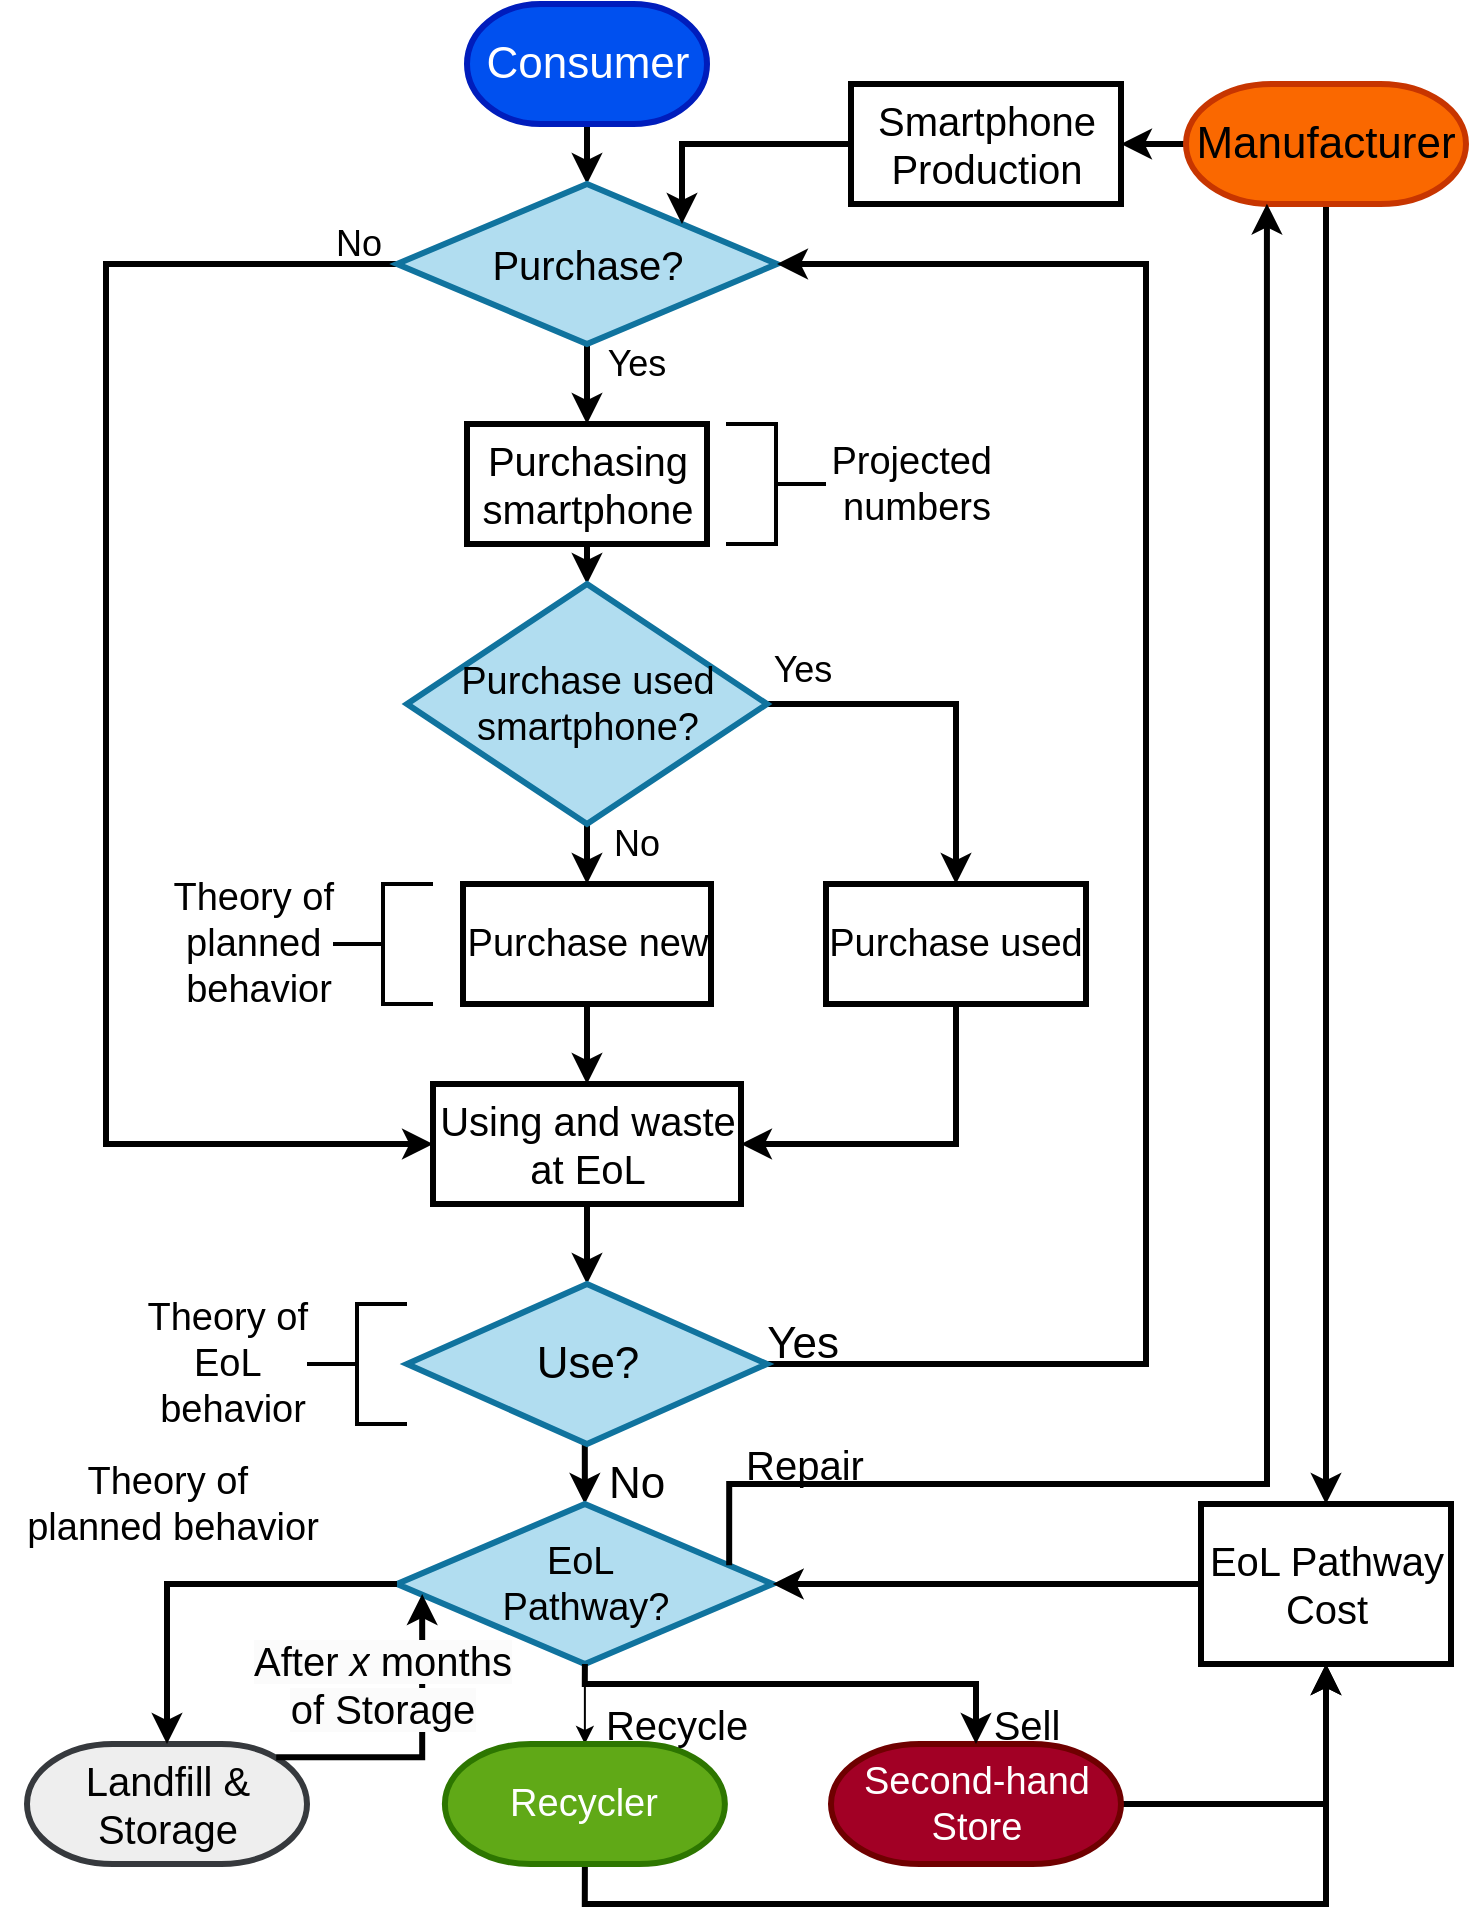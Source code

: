 <mxfile version="24.7.12">
  <diagram id="C5RBs43oDa-KdzZeNtuy" name="Page-1">
    <mxGraphModel dx="1562" dy="845" grid="1" gridSize="10" guides="1" tooltips="1" connect="1" arrows="1" fold="1" page="1" pageScale="1" pageWidth="827" pageHeight="1169" math="0" shadow="0">
      <root>
        <mxCell id="WIyWlLk6GJQsqaUBKTNV-0" />
        <mxCell id="WIyWlLk6GJQsqaUBKTNV-1" parent="WIyWlLk6GJQsqaUBKTNV-0" />
        <mxCell id="rPol7dPWqW4X3yRjaVga-19" style="edgeStyle=orthogonalEdgeStyle;rounded=0;orthogonalLoop=1;jettySize=auto;html=1;exitX=0.5;exitY=1;exitDx=0;exitDy=0;entryX=0.5;entryY=0;entryDx=0;entryDy=0;strokeWidth=3;" parent="WIyWlLk6GJQsqaUBKTNV-1" target="rPol7dPWqW4X3yRjaVga-2" edge="1">
          <mxGeometry relative="1" as="geometry">
            <mxPoint x="400.5" y="90" as="sourcePoint" />
          </mxGeometry>
        </mxCell>
        <mxCell id="rPol7dPWqW4X3yRjaVga-14" style="edgeStyle=orthogonalEdgeStyle;rounded=0;orthogonalLoop=1;jettySize=auto;html=1;exitX=0.5;exitY=1;exitDx=0;exitDy=0;entryX=0.5;entryY=0;entryDx=0;entryDy=0;strokeWidth=3;" parent="WIyWlLk6GJQsqaUBKTNV-1" source="rPol7dPWqW4X3yRjaVga-2" target="rPol7dPWqW4X3yRjaVga-4" edge="1">
          <mxGeometry relative="1" as="geometry" />
        </mxCell>
        <mxCell id="uwHh1gd3m4vf2tVDn3b9-7" style="edgeStyle=orthogonalEdgeStyle;rounded=0;orthogonalLoop=1;jettySize=auto;html=1;entryX=0;entryY=0.5;entryDx=0;entryDy=0;exitX=0;exitY=0.5;exitDx=0;exitDy=0;strokeWidth=3;" edge="1" parent="WIyWlLk6GJQsqaUBKTNV-1" source="rPol7dPWqW4X3yRjaVga-2" target="rPol7dPWqW4X3yRjaVga-7">
          <mxGeometry relative="1" as="geometry">
            <Array as="points">
              <mxPoint x="160" y="160" />
              <mxPoint x="160" y="600" />
            </Array>
          </mxGeometry>
        </mxCell>
        <mxCell id="rPol7dPWqW4X3yRjaVga-2" value="&lt;font style=&quot;font-size: 20px;&quot;&gt;Purchase?&lt;/font&gt;" style="rhombus;whiteSpace=wrap;html=1;fontSize=20;strokeWidth=3;fillColor=#b1ddf0;strokeColor=#10739e;" parent="WIyWlLk6GJQsqaUBKTNV-1" vertex="1">
          <mxGeometry x="305.5" y="120" width="190" height="80" as="geometry" />
        </mxCell>
        <mxCell id="rPol7dPWqW4X3yRjaVga-12" style="edgeStyle=orthogonalEdgeStyle;rounded=0;orthogonalLoop=1;jettySize=auto;html=1;exitX=0.5;exitY=1;exitDx=0;exitDy=0;entryX=1;entryY=0.5;entryDx=0;entryDy=0;strokeWidth=3;" parent="WIyWlLk6GJQsqaUBKTNV-1" source="rPol7dPWqW4X3yRjaVga-3" target="rPol7dPWqW4X3yRjaVga-7" edge="1">
          <mxGeometry relative="1" as="geometry" />
        </mxCell>
        <mxCell id="rPol7dPWqW4X3yRjaVga-3" value="&lt;font style=&quot;font-size: 19px;&quot;&gt;Purchase used&lt;/font&gt;" style="rounded=0;whiteSpace=wrap;html=1;fontSize=19;strokeWidth=3;" parent="WIyWlLk6GJQsqaUBKTNV-1" vertex="1">
          <mxGeometry x="520" y="470" width="130" height="60" as="geometry" />
        </mxCell>
        <mxCell id="rPol7dPWqW4X3yRjaVga-15" style="edgeStyle=orthogonalEdgeStyle;rounded=0;orthogonalLoop=1;jettySize=auto;html=1;exitX=0.5;exitY=1;exitDx=0;exitDy=0;entryX=0.5;entryY=0;entryDx=0;entryDy=0;strokeWidth=3;" parent="WIyWlLk6GJQsqaUBKTNV-1" source="rPol7dPWqW4X3yRjaVga-4" target="rPol7dPWqW4X3yRjaVga-5" edge="1">
          <mxGeometry relative="1" as="geometry" />
        </mxCell>
        <mxCell id="rPol7dPWqW4X3yRjaVga-4" value="Purchasing smartphone" style="rounded=0;whiteSpace=wrap;html=1;fontSize=20;strokeWidth=3;" parent="WIyWlLk6GJQsqaUBKTNV-1" vertex="1">
          <mxGeometry x="340.5" y="240" width="120" height="60" as="geometry" />
        </mxCell>
        <mxCell id="rPol7dPWqW4X3yRjaVga-8" style="edgeStyle=orthogonalEdgeStyle;rounded=0;orthogonalLoop=1;jettySize=auto;html=1;exitX=0.5;exitY=1;exitDx=0;exitDy=0;entryX=0.5;entryY=0;entryDx=0;entryDy=0;strokeWidth=3;" parent="WIyWlLk6GJQsqaUBKTNV-1" source="rPol7dPWqW4X3yRjaVga-5" target="rPol7dPWqW4X3yRjaVga-6" edge="1">
          <mxGeometry relative="1" as="geometry" />
        </mxCell>
        <mxCell id="rPol7dPWqW4X3yRjaVga-9" style="edgeStyle=orthogonalEdgeStyle;rounded=0;orthogonalLoop=1;jettySize=auto;html=1;exitX=1;exitY=0.5;exitDx=0;exitDy=0;strokeWidth=3;" parent="WIyWlLk6GJQsqaUBKTNV-1" source="rPol7dPWqW4X3yRjaVga-5" target="rPol7dPWqW4X3yRjaVga-3" edge="1">
          <mxGeometry relative="1" as="geometry" />
        </mxCell>
        <mxCell id="rPol7dPWqW4X3yRjaVga-5" value="&lt;div style=&quot;font-size: 19px;&quot;&gt;&lt;span style=&quot;font-size: 19px; background-color: initial;&quot;&gt;Purchase used smartphone?&lt;/span&gt;&lt;br style=&quot;font-size: 19px;&quot;&gt;&lt;/div&gt;" style="rhombus;whiteSpace=wrap;html=1;fontSize=19;strokeWidth=3;fillColor=#b1ddf0;strokeColor=#10739e;" parent="WIyWlLk6GJQsqaUBKTNV-1" vertex="1">
          <mxGeometry x="310.5" y="320" width="180" height="120" as="geometry" />
        </mxCell>
        <mxCell id="rPol7dPWqW4X3yRjaVga-11" style="edgeStyle=orthogonalEdgeStyle;rounded=0;orthogonalLoop=1;jettySize=auto;html=1;exitX=0.5;exitY=1;exitDx=0;exitDy=0;entryX=0.5;entryY=0;entryDx=0;entryDy=0;strokeWidth=3;" parent="WIyWlLk6GJQsqaUBKTNV-1" source="rPol7dPWqW4X3yRjaVga-6" target="rPol7dPWqW4X3yRjaVga-7" edge="1">
          <mxGeometry relative="1" as="geometry" />
        </mxCell>
        <mxCell id="rPol7dPWqW4X3yRjaVga-6" value="&lt;font style=&quot;font-size: 19px;&quot;&gt;Purchase new&lt;/font&gt;" style="rounded=0;whiteSpace=wrap;html=1;fontSize=19;strokeWidth=3;" parent="WIyWlLk6GJQsqaUBKTNV-1" vertex="1">
          <mxGeometry x="338.5" y="470" width="124" height="60" as="geometry" />
        </mxCell>
        <mxCell id="rPol7dPWqW4X3yRjaVga-21" style="edgeStyle=orthogonalEdgeStyle;rounded=0;orthogonalLoop=1;jettySize=auto;html=1;exitX=0.5;exitY=1;exitDx=0;exitDy=0;strokeWidth=3;" parent="WIyWlLk6GJQsqaUBKTNV-1" source="rPol7dPWqW4X3yRjaVga-7" target="rPol7dPWqW4X3yRjaVga-17" edge="1">
          <mxGeometry relative="1" as="geometry" />
        </mxCell>
        <mxCell id="rPol7dPWqW4X3yRjaVga-7" value="&lt;font style=&quot;font-size: 20px;&quot;&gt;Using and waste at EoL&lt;/font&gt;" style="rounded=0;whiteSpace=wrap;html=1;fontSize=20;strokeWidth=3;" parent="WIyWlLk6GJQsqaUBKTNV-1" vertex="1">
          <mxGeometry x="323.5" y="570" width="154" height="60" as="geometry" />
        </mxCell>
        <mxCell id="rPol7dPWqW4X3yRjaVga-18" style="edgeStyle=orthogonalEdgeStyle;rounded=0;orthogonalLoop=1;jettySize=auto;html=1;exitX=1;exitY=0.5;exitDx=0;exitDy=0;entryX=1;entryY=0.5;entryDx=0;entryDy=0;strokeWidth=3;" parent="WIyWlLk6GJQsqaUBKTNV-1" source="rPol7dPWqW4X3yRjaVga-17" target="rPol7dPWqW4X3yRjaVga-2" edge="1">
          <mxGeometry relative="1" as="geometry">
            <Array as="points">
              <mxPoint x="680" y="710" />
              <mxPoint x="680" y="160" />
            </Array>
          </mxGeometry>
        </mxCell>
        <mxCell id="rPol7dPWqW4X3yRjaVga-23" style="edgeStyle=orthogonalEdgeStyle;rounded=0;orthogonalLoop=1;jettySize=auto;html=1;exitX=0.5;exitY=1;exitDx=0;exitDy=0;entryX=0.5;entryY=0;entryDx=0;entryDy=0;strokeWidth=3;" parent="WIyWlLk6GJQsqaUBKTNV-1" source="rPol7dPWqW4X3yRjaVga-17" target="rPol7dPWqW4X3yRjaVga-22" edge="1">
          <mxGeometry relative="1" as="geometry" />
        </mxCell>
        <mxCell id="rPol7dPWqW4X3yRjaVga-17" value="&lt;div style=&quot;font-size: 22px;&quot;&gt;&lt;span style=&quot;font-size: 22px; background-color: initial;&quot;&gt;Use?&lt;/span&gt;&lt;br style=&quot;font-size: 22px;&quot;&gt;&lt;/div&gt;" style="rhombus;whiteSpace=wrap;html=1;fontSize=22;strokeWidth=3;fillColor=#b1ddf0;strokeColor=#10739e;" parent="WIyWlLk6GJQsqaUBKTNV-1" vertex="1">
          <mxGeometry x="310.5" y="670" width="180" height="80" as="geometry" />
        </mxCell>
        <mxCell id="rPol7dPWqW4X3yRjaVga-20" value="&lt;font style=&quot;font-size: 22px;&quot;&gt;Yes&lt;/font&gt;" style="text;html=1;align=center;verticalAlign=middle;resizable=0;points=[];autosize=1;strokeColor=none;fillColor=none;" parent="WIyWlLk6GJQsqaUBKTNV-1" vertex="1">
          <mxGeometry x="477.5" y="680" width="60" height="40" as="geometry" />
        </mxCell>
        <mxCell id="rPol7dPWqW4X3yRjaVga-27" style="edgeStyle=orthogonalEdgeStyle;rounded=0;orthogonalLoop=1;jettySize=auto;html=1;exitX=0.5;exitY=1;exitDx=0;exitDy=0;entryX=0.5;entryY=0;entryDx=0;entryDy=0;entryPerimeter=0;" parent="WIyWlLk6GJQsqaUBKTNV-1" source="rPol7dPWqW4X3yRjaVga-22" edge="1" target="uwHh1gd3m4vf2tVDn3b9-22">
          <mxGeometry relative="1" as="geometry">
            <mxPoint x="399.44" y="890" as="targetPoint" />
          </mxGeometry>
        </mxCell>
        <mxCell id="rPol7dPWqW4X3yRjaVga-22" value="&lt;div style=&quot;font-size: 19px;&quot;&gt;&lt;span style=&quot;font-size: 19px; background-color: initial;&quot;&gt;EoL&amp;nbsp;&lt;/span&gt;&lt;/div&gt;&lt;div style=&quot;font-size: 19px;&quot;&gt;&lt;span style=&quot;font-size: 19px; background-color: initial;&quot;&gt;Pathway?&lt;/span&gt;&lt;br style=&quot;font-size: 19px;&quot;&gt;&lt;/div&gt;" style="rhombus;whiteSpace=wrap;html=1;fontSize=19;strokeWidth=3;fillColor=#b1ddf0;strokeColor=#10739e;" parent="WIyWlLk6GJQsqaUBKTNV-1" vertex="1">
          <mxGeometry x="305.5" y="780" width="187.88" height="80" as="geometry" />
        </mxCell>
        <mxCell id="uwHh1gd3m4vf2tVDn3b9-0" value="&lt;span style=&quot;color: rgb(255, 255, 255); font-size: 22px;&quot;&gt;Consumer&lt;/span&gt;" style="strokeWidth=3;html=1;shape=mxgraph.flowchart.terminator;whiteSpace=wrap;fillColor=#0050ef;strokeColor=#001DBC;fontColor=#ffffff;" vertex="1" parent="WIyWlLk6GJQsqaUBKTNV-1">
          <mxGeometry x="340.5" y="30" width="120" height="60" as="geometry" />
        </mxCell>
        <mxCell id="uwHh1gd3m4vf2tVDn3b9-1" value="" style="strokeWidth=2;html=1;shape=mxgraph.flowchart.annotation_2;align=left;labelPosition=right;pointerEvents=1;rotation=-180;" vertex="1" parent="WIyWlLk6GJQsqaUBKTNV-1">
          <mxGeometry x="470" y="240" width="50" height="60" as="geometry" />
        </mxCell>
        <mxCell id="uwHh1gd3m4vf2tVDn3b9-2" value="&lt;font style=&quot;font-size: 19px;&quot;&gt;Projected&amp;nbsp;&lt;/font&gt;&lt;div style=&quot;font-size: 19px;&quot;&gt;&lt;font style=&quot;font-size: 19px;&quot;&gt;numbers&lt;/font&gt;&lt;/div&gt;" style="text;html=1;align=center;verticalAlign=middle;resizable=0;points=[];autosize=1;strokeColor=none;fillColor=none;" vertex="1" parent="WIyWlLk6GJQsqaUBKTNV-1">
          <mxGeometry x="510.25" y="240" width="110" height="60" as="geometry" />
        </mxCell>
        <mxCell id="uwHh1gd3m4vf2tVDn3b9-3" value="&lt;font style=&quot;font-size: 18px;&quot;&gt;Yes&lt;/font&gt;" style="text;html=1;align=center;verticalAlign=middle;resizable=0;points=[];autosize=1;strokeColor=none;fillColor=none;" vertex="1" parent="WIyWlLk6GJQsqaUBKTNV-1">
          <mxGeometry x="482.5" y="343" width="50" height="40" as="geometry" />
        </mxCell>
        <mxCell id="uwHh1gd3m4vf2tVDn3b9-4" value="&lt;font style=&quot;font-size: 18px;&quot;&gt;No&lt;/font&gt;" style="text;html=1;align=center;verticalAlign=middle;resizable=0;points=[];autosize=1;strokeColor=none;fillColor=none;" vertex="1" parent="WIyWlLk6GJQsqaUBKTNV-1">
          <mxGeometry x="400" y="430" width="50" height="40" as="geometry" />
        </mxCell>
        <mxCell id="uwHh1gd3m4vf2tVDn3b9-5" value="" style="strokeWidth=2;html=1;shape=mxgraph.flowchart.annotation_2;align=left;labelPosition=right;pointerEvents=1;" vertex="1" parent="WIyWlLk6GJQsqaUBKTNV-1">
          <mxGeometry x="273.5" y="470" width="50" height="60" as="geometry" />
        </mxCell>
        <mxCell id="uwHh1gd3m4vf2tVDn3b9-6" value="&lt;span style=&quot;font-size: 19px;&quot;&gt;Theory of&amp;nbsp;&lt;br&gt;planned&amp;nbsp;&lt;/span&gt;&lt;div&gt;&lt;span style=&quot;font-size: 19px;&quot;&gt;behavior&lt;/span&gt;&lt;/div&gt;" style="text;html=1;align=center;verticalAlign=middle;resizable=0;points=[];autosize=1;strokeColor=none;fillColor=none;" vertex="1" parent="WIyWlLk6GJQsqaUBKTNV-1">
          <mxGeometry x="180.75" y="460" width="110" height="80" as="geometry" />
        </mxCell>
        <mxCell id="uwHh1gd3m4vf2tVDn3b9-8" value="&lt;font style=&quot;font-size: 18px;&quot;&gt;Yes&lt;/font&gt;" style="text;html=1;align=center;verticalAlign=middle;resizable=0;points=[];autosize=1;strokeColor=none;fillColor=none;" vertex="1" parent="WIyWlLk6GJQsqaUBKTNV-1">
          <mxGeometry x="400" y="190" width="50" height="40" as="geometry" />
        </mxCell>
        <mxCell id="uwHh1gd3m4vf2tVDn3b9-9" value="&lt;font style=&quot;font-size: 18px;&quot;&gt;No&lt;/font&gt;" style="text;html=1;align=center;verticalAlign=middle;resizable=0;points=[];autosize=1;strokeColor=none;fillColor=none;" vertex="1" parent="WIyWlLk6GJQsqaUBKTNV-1">
          <mxGeometry x="260.5" y="130" width="50" height="40" as="geometry" />
        </mxCell>
        <mxCell id="uwHh1gd3m4vf2tVDn3b9-11" value="&lt;font style=&quot;font-size: 22px;&quot;&gt;No&lt;/font&gt;" style="text;html=1;align=center;verticalAlign=middle;resizable=0;points=[];autosize=1;strokeColor=none;fillColor=none;" vertex="1" parent="WIyWlLk6GJQsqaUBKTNV-1">
          <mxGeometry x="400" y="750" width="50" height="40" as="geometry" />
        </mxCell>
        <mxCell id="uwHh1gd3m4vf2tVDn3b9-12" value="" style="strokeWidth=2;html=1;shape=mxgraph.flowchart.annotation_2;align=left;labelPosition=right;pointerEvents=1;" vertex="1" parent="WIyWlLk6GJQsqaUBKTNV-1">
          <mxGeometry x="260.5" y="680" width="50" height="60" as="geometry" />
        </mxCell>
        <mxCell id="uwHh1gd3m4vf2tVDn3b9-13" value="&lt;span style=&quot;font-size: 19px;&quot;&gt;Theory of&amp;nbsp;&lt;br&gt;EoL&amp;nbsp;&lt;/span&gt;&lt;div&gt;&lt;span style=&quot;font-size: 19px;&quot;&gt;behavior&lt;/span&gt;&lt;/div&gt;" style="text;html=1;align=center;verticalAlign=middle;resizable=0;points=[];autosize=1;strokeColor=none;fillColor=none;" vertex="1" parent="WIyWlLk6GJQsqaUBKTNV-1">
          <mxGeometry x="167.75" y="670" width="110" height="80" as="geometry" />
        </mxCell>
        <mxCell id="uwHh1gd3m4vf2tVDn3b9-21" value="&lt;span style=&quot;font-size: 20px;&quot;&gt;Landfill &amp;amp; Storage&lt;/span&gt;" style="strokeWidth=3;html=1;shape=mxgraph.flowchart.terminator;whiteSpace=wrap;fontSize=20;fillColor=#eeeeee;strokeColor=#36393d;" vertex="1" parent="WIyWlLk6GJQsqaUBKTNV-1">
          <mxGeometry x="120.5" y="900" width="140" height="60" as="geometry" />
        </mxCell>
        <mxCell id="uwHh1gd3m4vf2tVDn3b9-31" style="edgeStyle=orthogonalEdgeStyle;rounded=0;orthogonalLoop=1;jettySize=auto;html=1;exitX=1;exitY=0.5;exitDx=0;exitDy=0;exitPerimeter=0;strokeWidth=3;" edge="1" parent="WIyWlLk6GJQsqaUBKTNV-1" source="uwHh1gd3m4vf2tVDn3b9-36" target="uwHh1gd3m4vf2tVDn3b9-29">
          <mxGeometry relative="1" as="geometry" />
        </mxCell>
        <mxCell id="uwHh1gd3m4vf2tVDn3b9-48" style="edgeStyle=orthogonalEdgeStyle;rounded=0;orthogonalLoop=1;jettySize=auto;html=1;exitX=0.5;exitY=1;exitDx=0;exitDy=0;exitPerimeter=0;entryX=0.5;entryY=1;entryDx=0;entryDy=0;strokeWidth=3;" edge="1" parent="WIyWlLk6GJQsqaUBKTNV-1" source="uwHh1gd3m4vf2tVDn3b9-22" target="uwHh1gd3m4vf2tVDn3b9-29">
          <mxGeometry relative="1" as="geometry">
            <mxPoint x="830" y="870" as="targetPoint" />
          </mxGeometry>
        </mxCell>
        <mxCell id="uwHh1gd3m4vf2tVDn3b9-22" value="&lt;font style=&quot;font-size: 19px;&quot;&gt;Recycler&lt;/font&gt;" style="strokeWidth=3;html=1;shape=mxgraph.flowchart.terminator;whiteSpace=wrap;fillColor=#60a917;fontColor=#ffffff;strokeColor=#2D7600;" vertex="1" parent="WIyWlLk6GJQsqaUBKTNV-1">
          <mxGeometry x="329.44" y="900" width="140" height="60" as="geometry" />
        </mxCell>
        <mxCell id="uwHh1gd3m4vf2tVDn3b9-27" style="edgeStyle=orthogonalEdgeStyle;rounded=0;orthogonalLoop=1;jettySize=auto;html=1;exitX=0;exitY=0.5;exitDx=0;exitDy=0;exitPerimeter=0;entryX=1;entryY=0.5;entryDx=0;entryDy=0;strokeWidth=3;" edge="1" parent="WIyWlLk6GJQsqaUBKTNV-1" source="uwHh1gd3m4vf2tVDn3b9-24" target="uwHh1gd3m4vf2tVDn3b9-26">
          <mxGeometry relative="1" as="geometry" />
        </mxCell>
        <mxCell id="uwHh1gd3m4vf2tVDn3b9-60" style="edgeStyle=orthogonalEdgeStyle;rounded=0;orthogonalLoop=1;jettySize=auto;html=1;entryX=0.5;entryY=0;entryDx=0;entryDy=0;strokeWidth=3;" edge="1" parent="WIyWlLk6GJQsqaUBKTNV-1" source="uwHh1gd3m4vf2tVDn3b9-24" target="uwHh1gd3m4vf2tVDn3b9-29">
          <mxGeometry relative="1" as="geometry" />
        </mxCell>
        <mxCell id="uwHh1gd3m4vf2tVDn3b9-24" value="&lt;span style=&quot;font-size: 22px;&quot;&gt;Manufacturer&lt;/span&gt;" style="strokeWidth=3;html=1;shape=mxgraph.flowchart.terminator;whiteSpace=wrap;fillColor=#fa6800;fontColor=#000000;strokeColor=#C73500;" vertex="1" parent="WIyWlLk6GJQsqaUBKTNV-1">
          <mxGeometry x="700" y="70" width="140" height="60" as="geometry" />
        </mxCell>
        <mxCell id="uwHh1gd3m4vf2tVDn3b9-28" style="edgeStyle=orthogonalEdgeStyle;rounded=0;orthogonalLoop=1;jettySize=auto;html=1;exitX=0;exitY=0.5;exitDx=0;exitDy=0;entryX=1;entryY=0;entryDx=0;entryDy=0;strokeWidth=3;" edge="1" parent="WIyWlLk6GJQsqaUBKTNV-1" source="uwHh1gd3m4vf2tVDn3b9-26" target="rPol7dPWqW4X3yRjaVga-2">
          <mxGeometry relative="1" as="geometry">
            <Array as="points">
              <mxPoint x="448" y="100" />
            </Array>
          </mxGeometry>
        </mxCell>
        <mxCell id="uwHh1gd3m4vf2tVDn3b9-26" value="Smartphone Production" style="rounded=0;whiteSpace=wrap;html=1;fontSize=20;strokeWidth=3;" vertex="1" parent="WIyWlLk6GJQsqaUBKTNV-1">
          <mxGeometry x="532.5" y="70" width="135" height="60" as="geometry" />
        </mxCell>
        <mxCell id="uwHh1gd3m4vf2tVDn3b9-55" style="edgeStyle=orthogonalEdgeStyle;rounded=0;orthogonalLoop=1;jettySize=auto;html=1;strokeWidth=3;" edge="1" parent="WIyWlLk6GJQsqaUBKTNV-1" source="uwHh1gd3m4vf2tVDn3b9-29" target="rPol7dPWqW4X3yRjaVga-22">
          <mxGeometry relative="1" as="geometry" />
        </mxCell>
        <mxCell id="uwHh1gd3m4vf2tVDn3b9-29" value="&lt;span style=&quot;font-size: 20px;&quot;&gt;EoL Pathway Cost&lt;/span&gt;" style="rounded=0;whiteSpace=wrap;html=1;fontSize=20;strokeWidth=3;" vertex="1" parent="WIyWlLk6GJQsqaUBKTNV-1">
          <mxGeometry x="707.5" y="780" width="125" height="80" as="geometry" />
        </mxCell>
        <mxCell id="uwHh1gd3m4vf2tVDn3b9-34" value="&lt;font style=&quot;font-size: 20px;&quot;&gt;Repair&lt;/font&gt;" style="text;html=1;align=center;verticalAlign=middle;resizable=0;points=[];autosize=1;strokeColor=none;fillColor=none;" vertex="1" parent="WIyWlLk6GJQsqaUBKTNV-1">
          <mxGeometry x="469.44" y="740" width="80" height="40" as="geometry" />
        </mxCell>
        <mxCell id="uwHh1gd3m4vf2tVDn3b9-35" value="&lt;font style=&quot;font-size: 20px;&quot;&gt;Recycle&lt;/font&gt;" style="text;html=1;align=center;verticalAlign=middle;resizable=0;points=[];autosize=1;strokeColor=none;fillColor=none;" vertex="1" parent="WIyWlLk6GJQsqaUBKTNV-1">
          <mxGeometry x="400" y="870" width="90" height="40" as="geometry" />
        </mxCell>
        <mxCell id="uwHh1gd3m4vf2tVDn3b9-36" value="&lt;span style=&quot;font-size: 19px;&quot;&gt;Second-hand Store&lt;/span&gt;" style="strokeWidth=3;html=1;shape=mxgraph.flowchart.terminator;whiteSpace=wrap;fillColor=#a20025;fontColor=#ffffff;strokeColor=#6F0000;fontSize=19;" vertex="1" parent="WIyWlLk6GJQsqaUBKTNV-1">
          <mxGeometry x="522.5" y="900" width="145" height="60" as="geometry" />
        </mxCell>
        <mxCell id="uwHh1gd3m4vf2tVDn3b9-40" style="edgeStyle=orthogonalEdgeStyle;rounded=0;orthogonalLoop=1;jettySize=auto;html=1;exitX=0;exitY=0.5;exitDx=0;exitDy=0;entryX=0.5;entryY=0;entryDx=0;entryDy=0;entryPerimeter=0;strokeWidth=3;" edge="1" parent="WIyWlLk6GJQsqaUBKTNV-1" source="rPol7dPWqW4X3yRjaVga-22" target="uwHh1gd3m4vf2tVDn3b9-21">
          <mxGeometry relative="1" as="geometry" />
        </mxCell>
        <mxCell id="uwHh1gd3m4vf2tVDn3b9-42" style="edgeStyle=orthogonalEdgeStyle;rounded=0;orthogonalLoop=1;jettySize=auto;html=1;exitX=0.89;exitY=0.11;exitDx=0;exitDy=0;exitPerimeter=0;entryX=0.067;entryY=0.563;entryDx=0;entryDy=0;entryPerimeter=0;strokeWidth=3;" edge="1" parent="WIyWlLk6GJQsqaUBKTNV-1" source="uwHh1gd3m4vf2tVDn3b9-21" target="rPol7dPWqW4X3yRjaVga-22">
          <mxGeometry relative="1" as="geometry" />
        </mxCell>
        <mxCell id="uwHh1gd3m4vf2tVDn3b9-44" value="" style="endArrow=classic;html=1;rounded=0;entryX=0.5;entryY=0;entryDx=0;entryDy=0;entryPerimeter=0;exitX=0.5;exitY=1;exitDx=0;exitDy=0;edgeStyle=orthogonalEdgeStyle;strokeWidth=3;" edge="1" parent="WIyWlLk6GJQsqaUBKTNV-1" source="rPol7dPWqW4X3yRjaVga-22" target="uwHh1gd3m4vf2tVDn3b9-36">
          <mxGeometry width="50" height="50" relative="1" as="geometry">
            <mxPoint x="390" y="800" as="sourcePoint" />
            <mxPoint x="440" y="750" as="targetPoint" />
            <Array as="points">
              <mxPoint x="399" y="870" />
              <mxPoint x="595" y="870" />
            </Array>
          </mxGeometry>
        </mxCell>
        <mxCell id="uwHh1gd3m4vf2tVDn3b9-47" value="&lt;font style=&quot;font-size: 20px;&quot;&gt;Sell&lt;/font&gt;" style="text;html=1;align=center;verticalAlign=middle;resizable=0;points=[];autosize=1;strokeColor=none;fillColor=none;" vertex="1" parent="WIyWlLk6GJQsqaUBKTNV-1">
          <mxGeometry x="590" y="870" width="60" height="40" as="geometry" />
        </mxCell>
        <mxCell id="uwHh1gd3m4vf2tVDn3b9-53" style="edgeStyle=orthogonalEdgeStyle;rounded=0;orthogonalLoop=1;jettySize=auto;html=1;exitX=0.884;exitY=0.383;exitDx=0;exitDy=0;entryX=0.289;entryY=0.997;entryDx=0;entryDy=0;entryPerimeter=0;strokeWidth=3;exitPerimeter=0;" edge="1" parent="WIyWlLk6GJQsqaUBKTNV-1" source="rPol7dPWqW4X3yRjaVga-22" target="uwHh1gd3m4vf2tVDn3b9-24">
          <mxGeometry relative="1" as="geometry">
            <Array as="points">
              <mxPoint x="472" y="770" />
              <mxPoint x="741" y="770" />
            </Array>
          </mxGeometry>
        </mxCell>
        <mxCell id="uwHh1gd3m4vf2tVDn3b9-57" value="&lt;span style=&quot;font-size: 19px;&quot;&gt;Theory of&amp;nbsp;&lt;/span&gt;&lt;div&gt;&lt;span style=&quot;font-size: 19px;&quot;&gt;planned&amp;nbsp;&lt;/span&gt;&lt;span style=&quot;font-size: 19px; background-color: initial;&quot;&gt;behavior&lt;/span&gt;&lt;/div&gt;" style="text;html=1;align=center;verticalAlign=middle;resizable=0;points=[];autosize=1;strokeColor=none;fillColor=none;" vertex="1" parent="WIyWlLk6GJQsqaUBKTNV-1">
          <mxGeometry x="107.75" y="750" width="170" height="60" as="geometry" />
        </mxCell>
        <mxCell id="uwHh1gd3m4vf2tVDn3b9-63" value="&lt;span style=&quot;color: rgb(0, 0, 0); font-family: Helvetica; font-size: 20px; font-style: normal; font-variant-ligatures: normal; font-variant-caps: normal; font-weight: 400; letter-spacing: normal; orphans: 2; text-indent: 0px; text-transform: none; widows: 2; word-spacing: 0px; -webkit-text-stroke-width: 0px; white-space: normal; background-color: rgb(251, 251, 251); text-decoration-thickness: initial; text-decoration-style: initial; text-decoration-color: initial; float: none; display: inline !important;&quot;&gt;After &lt;/span&gt;&lt;span style=&quot;color: rgb(0, 0, 0); font-family: Helvetica; font-size: 20px; font-variant-ligatures: normal; font-variant-caps: normal; font-weight: 400; letter-spacing: normal; orphans: 2; text-indent: 0px; text-transform: none; widows: 2; word-spacing: 0px; -webkit-text-stroke-width: 0px; white-space: normal; background-color: rgb(251, 251, 251); text-decoration-thickness: initial; text-decoration-style: initial; text-decoration-color: initial; float: none; display: inline !important;&quot;&gt;&lt;i&gt;x&lt;/i&gt;&lt;/span&gt;&lt;span style=&quot;color: rgb(0, 0, 0); font-family: Helvetica; font-size: 20px; font-style: normal; font-variant-ligatures: normal; font-variant-caps: normal; font-weight: 400; letter-spacing: normal; orphans: 2; text-indent: 0px; text-transform: none; widows: 2; word-spacing: 0px; -webkit-text-stroke-width: 0px; white-space: normal; background-color: rgb(251, 251, 251); text-decoration-thickness: initial; text-decoration-style: initial; text-decoration-color: initial; float: none; display: inline !important;&quot;&gt; months of Storage&lt;/span&gt;" style="text;whiteSpace=wrap;html=1;align=center;" vertex="1" parent="WIyWlLk6GJQsqaUBKTNV-1">
          <mxGeometry x="231.25" y="840" width="134.5" height="90" as="geometry" />
        </mxCell>
      </root>
    </mxGraphModel>
  </diagram>
</mxfile>
